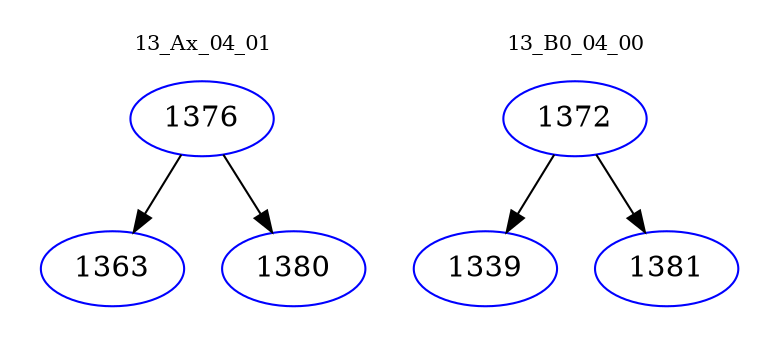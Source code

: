 digraph{
subgraph cluster_0 {
color = white
label = "13_Ax_04_01";
fontsize=10;
T0_1376 [label="1376", color="blue"]
T0_1376 -> T0_1363 [color="black"]
T0_1363 [label="1363", color="blue"]
T0_1376 -> T0_1380 [color="black"]
T0_1380 [label="1380", color="blue"]
}
subgraph cluster_1 {
color = white
label = "13_B0_04_00";
fontsize=10;
T1_1372 [label="1372", color="blue"]
T1_1372 -> T1_1339 [color="black"]
T1_1339 [label="1339", color="blue"]
T1_1372 -> T1_1381 [color="black"]
T1_1381 [label="1381", color="blue"]
}
}

